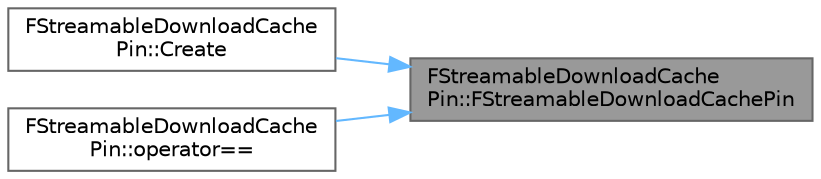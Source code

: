 digraph "FStreamableDownloadCachePin::FStreamableDownloadCachePin"
{
 // INTERACTIVE_SVG=YES
 // LATEX_PDF_SIZE
  bgcolor="transparent";
  edge [fontname=Helvetica,fontsize=10,labelfontname=Helvetica,labelfontsize=10];
  node [fontname=Helvetica,fontsize=10,shape=box,height=0.2,width=0.4];
  rankdir="RL";
  Node1 [id="Node000001",label="FStreamableDownloadCache\lPin::FStreamableDownloadCachePin",height=0.2,width=0.4,color="gray40", fillcolor="grey60", style="filled", fontcolor="black",tooltip=" "];
  Node1 -> Node2 [id="edge1_Node000001_Node000002",dir="back",color="steelblue1",style="solid",tooltip=" "];
  Node2 [id="Node000002",label="FStreamableDownloadCache\lPin::Create",height=0.2,width=0.4,color="grey40", fillcolor="white", style="filled",URL="$db/d58/structFStreamableDownloadCachePin.html#abbbd5ab26760ae83c0e1da424b914428",tooltip=" "];
  Node1 -> Node3 [id="edge2_Node000001_Node000003",dir="back",color="steelblue1",style="solid",tooltip=" "];
  Node3 [id="Node000003",label="FStreamableDownloadCache\lPin::operator==",height=0.2,width=0.4,color="grey40", fillcolor="white", style="filled",URL="$db/d58/structFStreamableDownloadCachePin.html#af8321f5757bb48c5c6e6b2233579e0d8",tooltip=" "];
}
